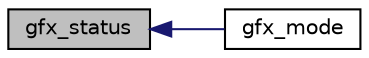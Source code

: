 digraph G
{
  edge [fontname="Helvetica",fontsize="10",labelfontname="Helvetica",labelfontsize="10"];
  node [fontname="Helvetica",fontsize="10",shape=record];
  rankdir=LR;
  Node1 [label="gfx_status",height=0.2,width=0.4,color="black", fillcolor="grey75", style="filled" fontcolor="black"];
  Node1 -> Node2 [dir=back,color="midnightblue",fontsize="10",style="solid",fontname="Helvetica"];
  Node2 [label="gfx_mode",height=0.2,width=0.4,color="black", fillcolor="white", style="filled",URL="$group___g_f_x.html#ga35224b83225657626383ea0b9691b4b3",tooltip="init and make a clear of the grafic screen"];
}
